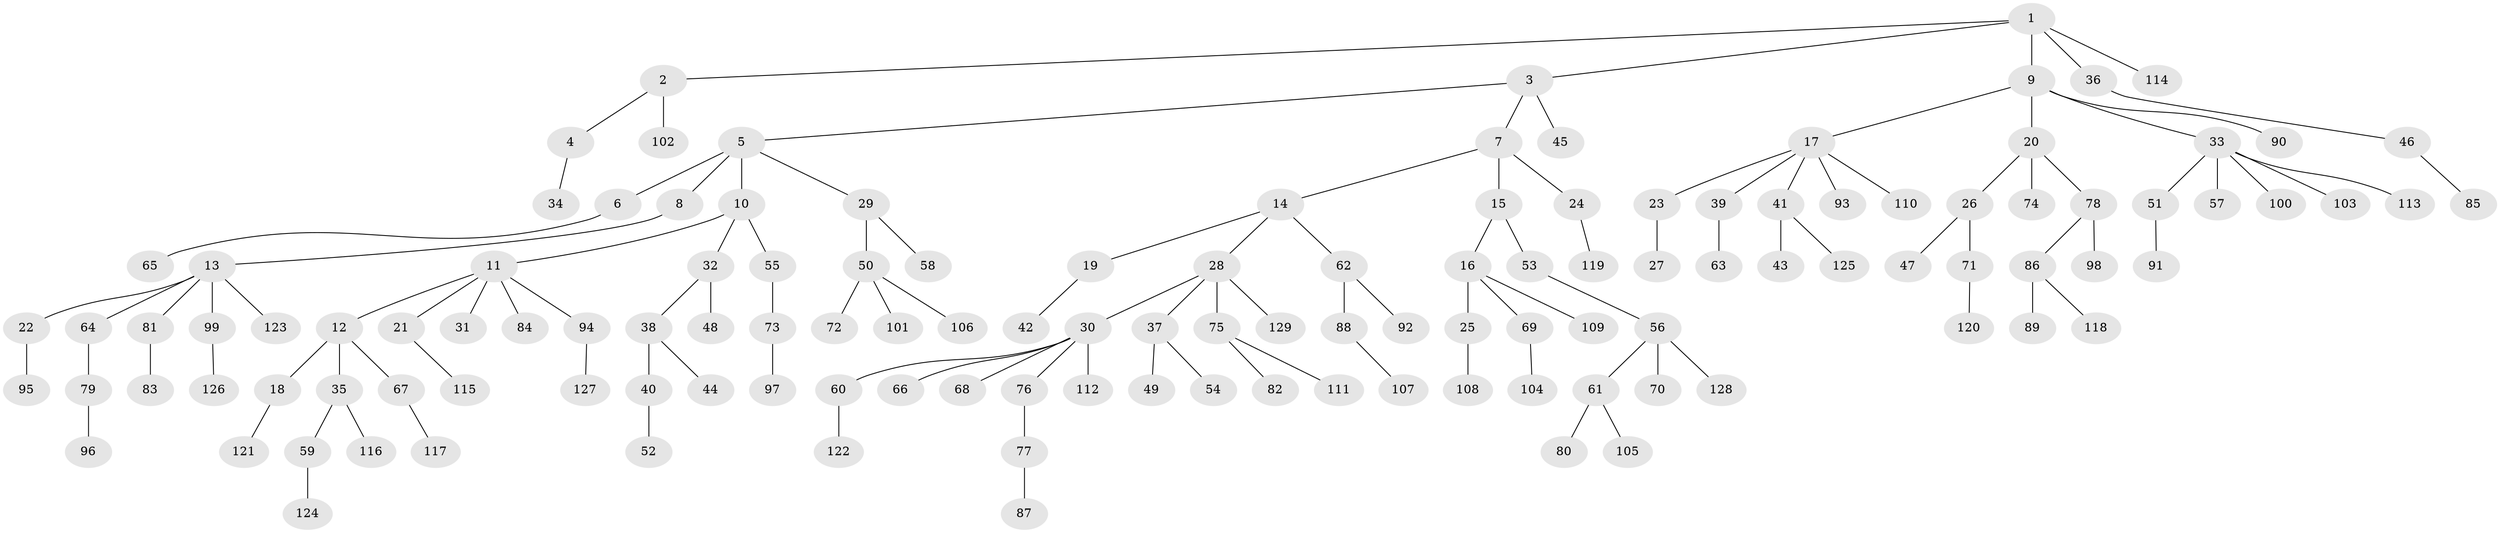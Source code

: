 // coarse degree distribution, {4: 0.08974358974358974, 2: 0.24358974358974358, 3: 0.07692307692307693, 1: 0.5128205128205128, 5: 0.07692307692307693}
// Generated by graph-tools (version 1.1) at 2025/52/03/04/25 22:52:04]
// undirected, 129 vertices, 128 edges
graph export_dot {
  node [color=gray90,style=filled];
  1;
  2;
  3;
  4;
  5;
  6;
  7;
  8;
  9;
  10;
  11;
  12;
  13;
  14;
  15;
  16;
  17;
  18;
  19;
  20;
  21;
  22;
  23;
  24;
  25;
  26;
  27;
  28;
  29;
  30;
  31;
  32;
  33;
  34;
  35;
  36;
  37;
  38;
  39;
  40;
  41;
  42;
  43;
  44;
  45;
  46;
  47;
  48;
  49;
  50;
  51;
  52;
  53;
  54;
  55;
  56;
  57;
  58;
  59;
  60;
  61;
  62;
  63;
  64;
  65;
  66;
  67;
  68;
  69;
  70;
  71;
  72;
  73;
  74;
  75;
  76;
  77;
  78;
  79;
  80;
  81;
  82;
  83;
  84;
  85;
  86;
  87;
  88;
  89;
  90;
  91;
  92;
  93;
  94;
  95;
  96;
  97;
  98;
  99;
  100;
  101;
  102;
  103;
  104;
  105;
  106;
  107;
  108;
  109;
  110;
  111;
  112;
  113;
  114;
  115;
  116;
  117;
  118;
  119;
  120;
  121;
  122;
  123;
  124;
  125;
  126;
  127;
  128;
  129;
  1 -- 2;
  1 -- 3;
  1 -- 9;
  1 -- 36;
  1 -- 114;
  2 -- 4;
  2 -- 102;
  3 -- 5;
  3 -- 7;
  3 -- 45;
  4 -- 34;
  5 -- 6;
  5 -- 8;
  5 -- 10;
  5 -- 29;
  6 -- 65;
  7 -- 14;
  7 -- 15;
  7 -- 24;
  8 -- 13;
  9 -- 17;
  9 -- 20;
  9 -- 33;
  9 -- 90;
  10 -- 11;
  10 -- 32;
  10 -- 55;
  11 -- 12;
  11 -- 21;
  11 -- 31;
  11 -- 84;
  11 -- 94;
  12 -- 18;
  12 -- 35;
  12 -- 67;
  13 -- 22;
  13 -- 64;
  13 -- 81;
  13 -- 99;
  13 -- 123;
  14 -- 19;
  14 -- 28;
  14 -- 62;
  15 -- 16;
  15 -- 53;
  16 -- 25;
  16 -- 69;
  16 -- 109;
  17 -- 23;
  17 -- 39;
  17 -- 41;
  17 -- 93;
  17 -- 110;
  18 -- 121;
  19 -- 42;
  20 -- 26;
  20 -- 74;
  20 -- 78;
  21 -- 115;
  22 -- 95;
  23 -- 27;
  24 -- 119;
  25 -- 108;
  26 -- 47;
  26 -- 71;
  28 -- 30;
  28 -- 37;
  28 -- 75;
  28 -- 129;
  29 -- 50;
  29 -- 58;
  30 -- 60;
  30 -- 66;
  30 -- 68;
  30 -- 76;
  30 -- 112;
  32 -- 38;
  32 -- 48;
  33 -- 51;
  33 -- 57;
  33 -- 100;
  33 -- 103;
  33 -- 113;
  35 -- 59;
  35 -- 116;
  36 -- 46;
  37 -- 49;
  37 -- 54;
  38 -- 40;
  38 -- 44;
  39 -- 63;
  40 -- 52;
  41 -- 43;
  41 -- 125;
  46 -- 85;
  50 -- 72;
  50 -- 101;
  50 -- 106;
  51 -- 91;
  53 -- 56;
  55 -- 73;
  56 -- 61;
  56 -- 70;
  56 -- 128;
  59 -- 124;
  60 -- 122;
  61 -- 80;
  61 -- 105;
  62 -- 88;
  62 -- 92;
  64 -- 79;
  67 -- 117;
  69 -- 104;
  71 -- 120;
  73 -- 97;
  75 -- 82;
  75 -- 111;
  76 -- 77;
  77 -- 87;
  78 -- 86;
  78 -- 98;
  79 -- 96;
  81 -- 83;
  86 -- 89;
  86 -- 118;
  88 -- 107;
  94 -- 127;
  99 -- 126;
}
